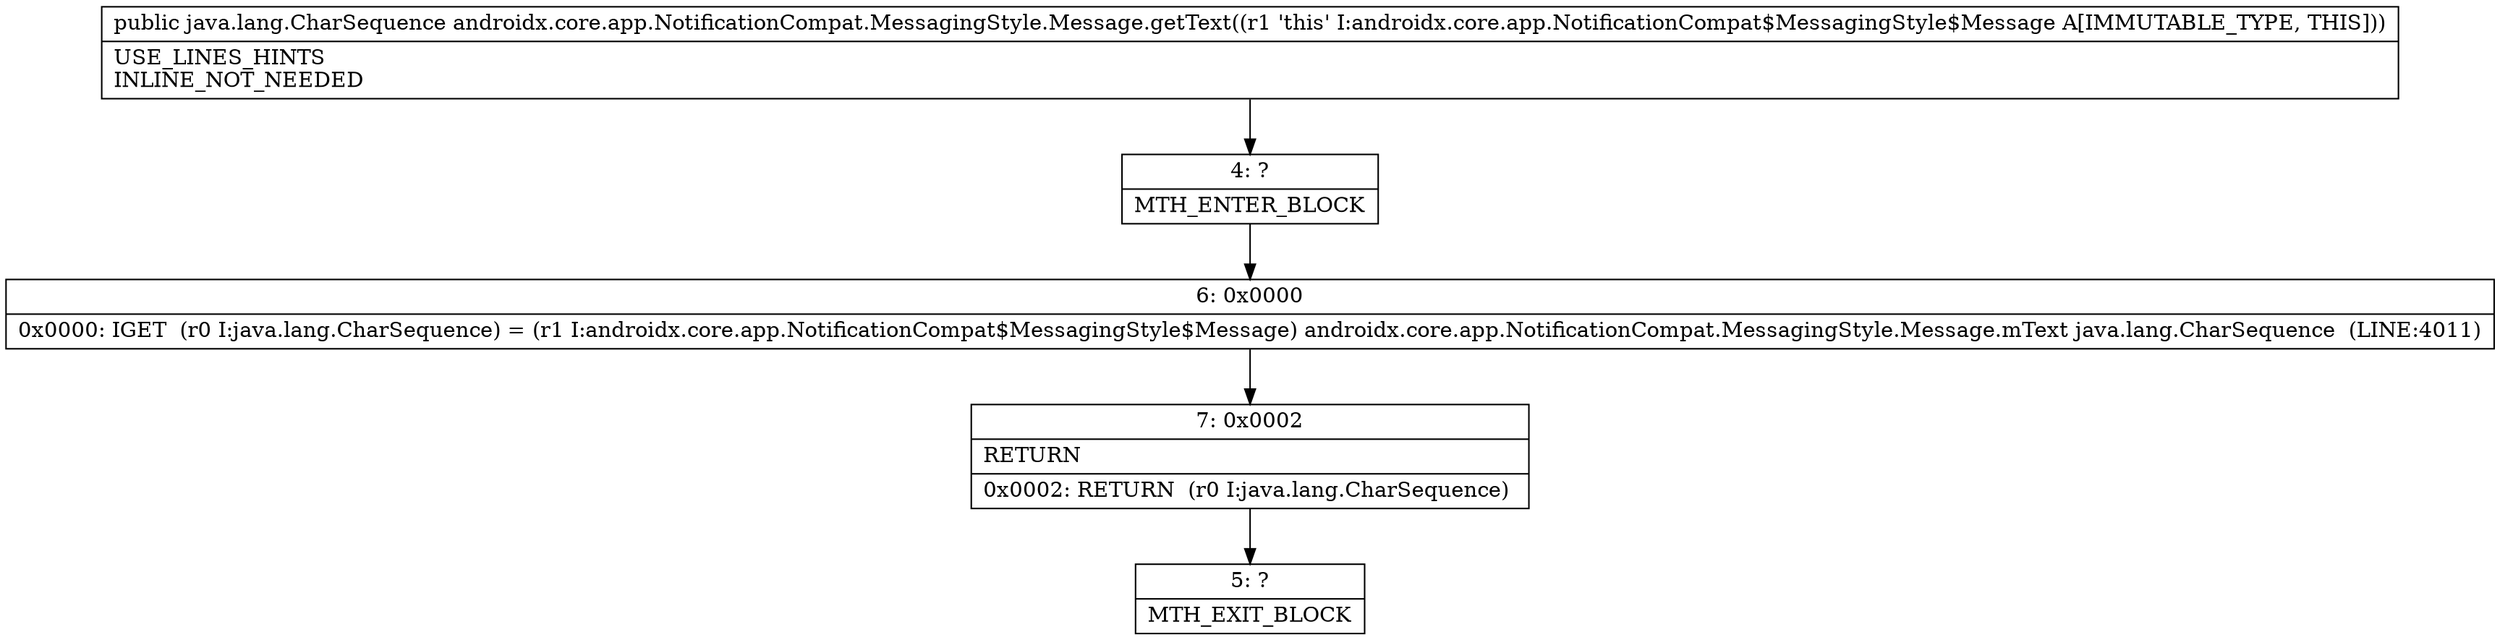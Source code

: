 digraph "CFG forandroidx.core.app.NotificationCompat.MessagingStyle.Message.getText()Ljava\/lang\/CharSequence;" {
Node_4 [shape=record,label="{4\:\ ?|MTH_ENTER_BLOCK\l}"];
Node_6 [shape=record,label="{6\:\ 0x0000|0x0000: IGET  (r0 I:java.lang.CharSequence) = (r1 I:androidx.core.app.NotificationCompat$MessagingStyle$Message) androidx.core.app.NotificationCompat.MessagingStyle.Message.mText java.lang.CharSequence  (LINE:4011)\l}"];
Node_7 [shape=record,label="{7\:\ 0x0002|RETURN\l|0x0002: RETURN  (r0 I:java.lang.CharSequence) \l}"];
Node_5 [shape=record,label="{5\:\ ?|MTH_EXIT_BLOCK\l}"];
MethodNode[shape=record,label="{public java.lang.CharSequence androidx.core.app.NotificationCompat.MessagingStyle.Message.getText((r1 'this' I:androidx.core.app.NotificationCompat$MessagingStyle$Message A[IMMUTABLE_TYPE, THIS]))  | USE_LINES_HINTS\lINLINE_NOT_NEEDED\l}"];
MethodNode -> Node_4;Node_4 -> Node_6;
Node_6 -> Node_7;
Node_7 -> Node_5;
}

